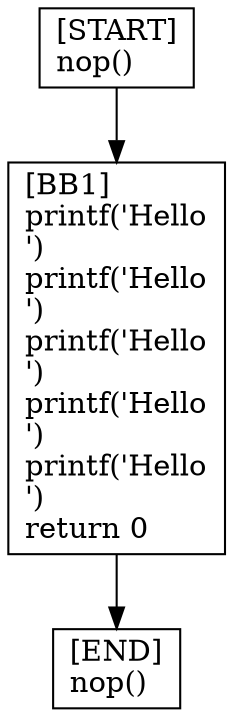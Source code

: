 digraph {
  node [shape=box]
  END [label="[END]\lnop()\l"];
  START [label="[START]\lnop()\l"];
  BB1 [label="[BB1]\lprintf('Hello\n')\lprintf('Hello\n')\lprintf('Hello\n')\lprintf('Hello\n')\lprintf('Hello\n')\lreturn 0\l"];
  START -> BB1;
  BB1 -> END;
}
